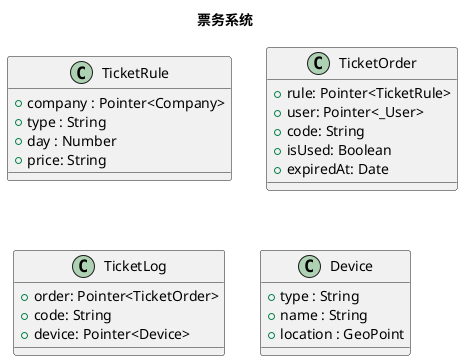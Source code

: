 @startuml ticket-gate
title 票务系统
class TicketRule {
    + company : Pointer<Company>
    ' 次票once, 周期票circle
    + type : String
    ' 权益天数 7 30 180 360
    + day : Number
    ' 票价
    + price: String
}
class TicketOrder {
    ' 订单规则
    + rule: Pointer<TicketRule>
    + user: Pointer<_User>
    ' 门票代码(详见代码规则)
    + code: String
    ' 是否使用完成
    + isUsed: Boolean
    ' 到期时间
    + expiredAt: Date 
}
class TicketLog {
    ' 相关订单
    + order: Pointer<TicketOrder>
    ' 核销代码
    + code: String
    ' 核销设备
    + device: Pointer<Device>
}
class Device {
    ' 类型闸机为 gate
    + type : String
    ' 名称，如：汉林苑前门
    + name : String
    ' 位置：
    + location : GeoPoint
}
@enduml